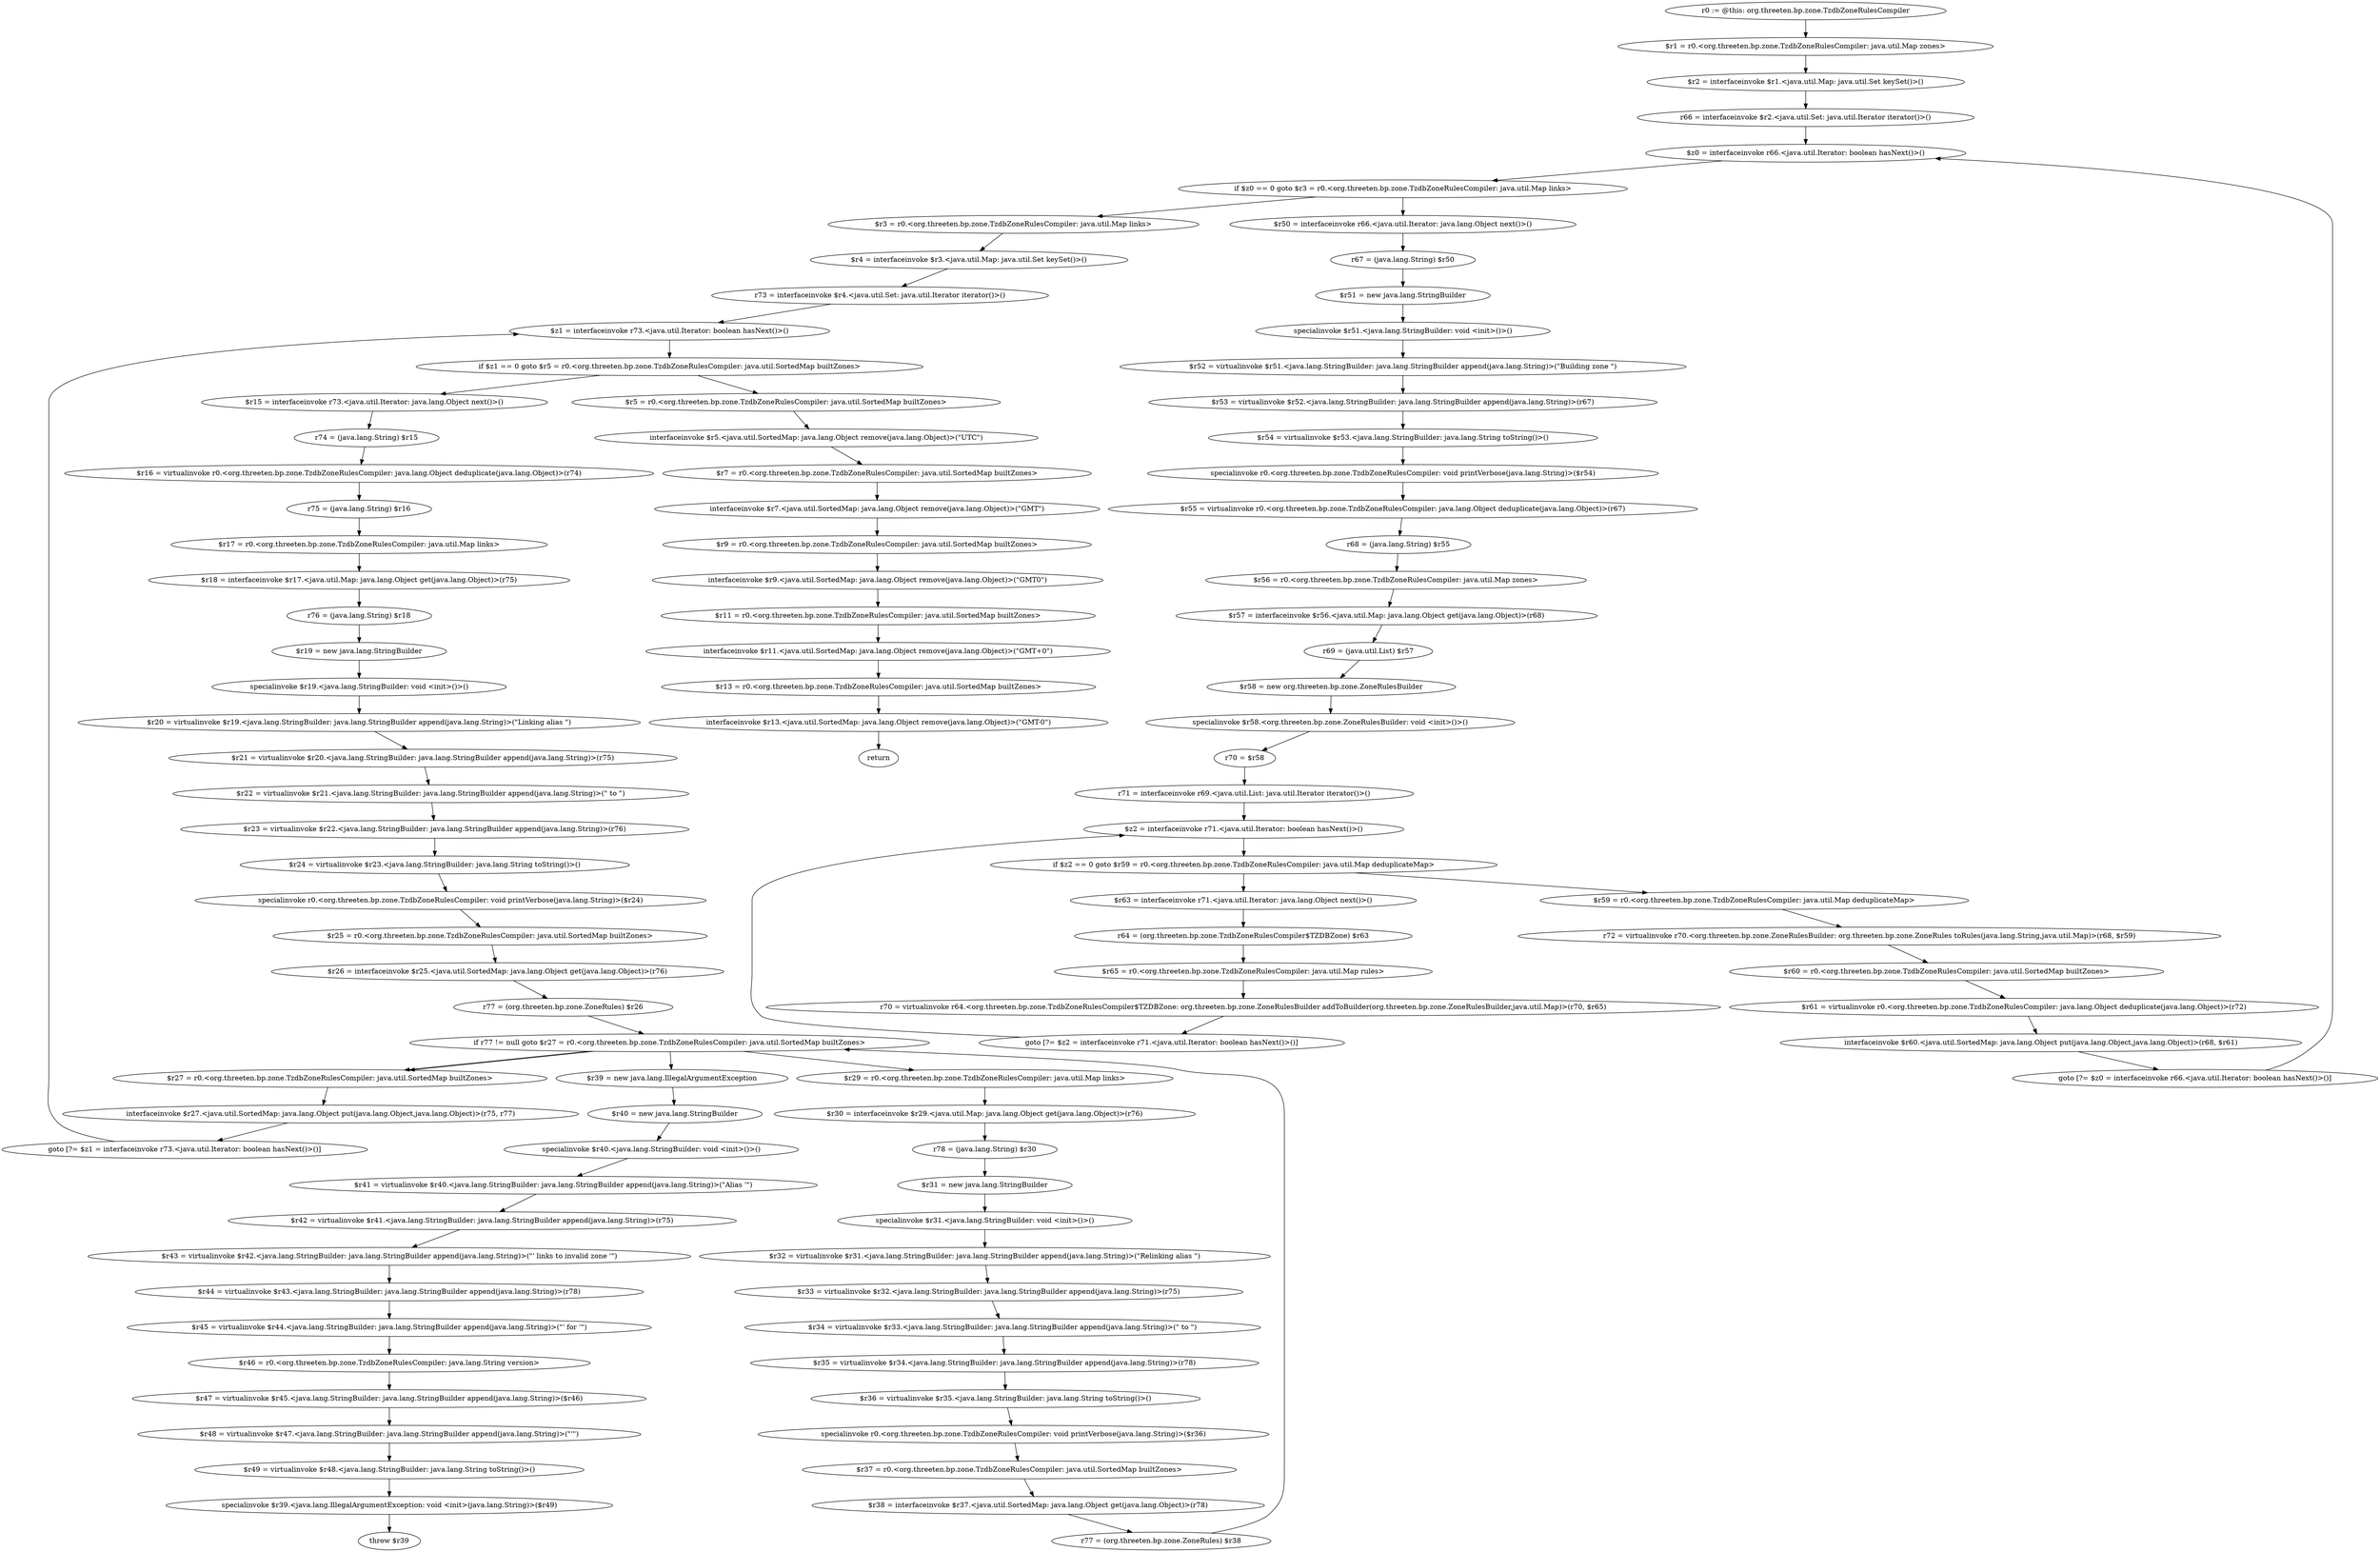 digraph "unitGraph" {
    "r0 := @this: org.threeten.bp.zone.TzdbZoneRulesCompiler"
    "$r1 = r0.<org.threeten.bp.zone.TzdbZoneRulesCompiler: java.util.Map zones>"
    "$r2 = interfaceinvoke $r1.<java.util.Map: java.util.Set keySet()>()"
    "r66 = interfaceinvoke $r2.<java.util.Set: java.util.Iterator iterator()>()"
    "$z0 = interfaceinvoke r66.<java.util.Iterator: boolean hasNext()>()"
    "if $z0 == 0 goto $r3 = r0.<org.threeten.bp.zone.TzdbZoneRulesCompiler: java.util.Map links>"
    "$r50 = interfaceinvoke r66.<java.util.Iterator: java.lang.Object next()>()"
    "r67 = (java.lang.String) $r50"
    "$r51 = new java.lang.StringBuilder"
    "specialinvoke $r51.<java.lang.StringBuilder: void <init>()>()"
    "$r52 = virtualinvoke $r51.<java.lang.StringBuilder: java.lang.StringBuilder append(java.lang.String)>(\"Building zone \")"
    "$r53 = virtualinvoke $r52.<java.lang.StringBuilder: java.lang.StringBuilder append(java.lang.String)>(r67)"
    "$r54 = virtualinvoke $r53.<java.lang.StringBuilder: java.lang.String toString()>()"
    "specialinvoke r0.<org.threeten.bp.zone.TzdbZoneRulesCompiler: void printVerbose(java.lang.String)>($r54)"
    "$r55 = virtualinvoke r0.<org.threeten.bp.zone.TzdbZoneRulesCompiler: java.lang.Object deduplicate(java.lang.Object)>(r67)"
    "r68 = (java.lang.String) $r55"
    "$r56 = r0.<org.threeten.bp.zone.TzdbZoneRulesCompiler: java.util.Map zones>"
    "$r57 = interfaceinvoke $r56.<java.util.Map: java.lang.Object get(java.lang.Object)>(r68)"
    "r69 = (java.util.List) $r57"
    "$r58 = new org.threeten.bp.zone.ZoneRulesBuilder"
    "specialinvoke $r58.<org.threeten.bp.zone.ZoneRulesBuilder: void <init>()>()"
    "r70 = $r58"
    "r71 = interfaceinvoke r69.<java.util.List: java.util.Iterator iterator()>()"
    "$z2 = interfaceinvoke r71.<java.util.Iterator: boolean hasNext()>()"
    "if $z2 == 0 goto $r59 = r0.<org.threeten.bp.zone.TzdbZoneRulesCompiler: java.util.Map deduplicateMap>"
    "$r63 = interfaceinvoke r71.<java.util.Iterator: java.lang.Object next()>()"
    "r64 = (org.threeten.bp.zone.TzdbZoneRulesCompiler$TZDBZone) $r63"
    "$r65 = r0.<org.threeten.bp.zone.TzdbZoneRulesCompiler: java.util.Map rules>"
    "r70 = virtualinvoke r64.<org.threeten.bp.zone.TzdbZoneRulesCompiler$TZDBZone: org.threeten.bp.zone.ZoneRulesBuilder addToBuilder(org.threeten.bp.zone.ZoneRulesBuilder,java.util.Map)>(r70, $r65)"
    "goto [?= $z2 = interfaceinvoke r71.<java.util.Iterator: boolean hasNext()>()]"
    "$r59 = r0.<org.threeten.bp.zone.TzdbZoneRulesCompiler: java.util.Map deduplicateMap>"
    "r72 = virtualinvoke r70.<org.threeten.bp.zone.ZoneRulesBuilder: org.threeten.bp.zone.ZoneRules toRules(java.lang.String,java.util.Map)>(r68, $r59)"
    "$r60 = r0.<org.threeten.bp.zone.TzdbZoneRulesCompiler: java.util.SortedMap builtZones>"
    "$r61 = virtualinvoke r0.<org.threeten.bp.zone.TzdbZoneRulesCompiler: java.lang.Object deduplicate(java.lang.Object)>(r72)"
    "interfaceinvoke $r60.<java.util.SortedMap: java.lang.Object put(java.lang.Object,java.lang.Object)>(r68, $r61)"
    "goto [?= $z0 = interfaceinvoke r66.<java.util.Iterator: boolean hasNext()>()]"
    "$r3 = r0.<org.threeten.bp.zone.TzdbZoneRulesCompiler: java.util.Map links>"
    "$r4 = interfaceinvoke $r3.<java.util.Map: java.util.Set keySet()>()"
    "r73 = interfaceinvoke $r4.<java.util.Set: java.util.Iterator iterator()>()"
    "$z1 = interfaceinvoke r73.<java.util.Iterator: boolean hasNext()>()"
    "if $z1 == 0 goto $r5 = r0.<org.threeten.bp.zone.TzdbZoneRulesCompiler: java.util.SortedMap builtZones>"
    "$r15 = interfaceinvoke r73.<java.util.Iterator: java.lang.Object next()>()"
    "r74 = (java.lang.String) $r15"
    "$r16 = virtualinvoke r0.<org.threeten.bp.zone.TzdbZoneRulesCompiler: java.lang.Object deduplicate(java.lang.Object)>(r74)"
    "r75 = (java.lang.String) $r16"
    "$r17 = r0.<org.threeten.bp.zone.TzdbZoneRulesCompiler: java.util.Map links>"
    "$r18 = interfaceinvoke $r17.<java.util.Map: java.lang.Object get(java.lang.Object)>(r75)"
    "r76 = (java.lang.String) $r18"
    "$r19 = new java.lang.StringBuilder"
    "specialinvoke $r19.<java.lang.StringBuilder: void <init>()>()"
    "$r20 = virtualinvoke $r19.<java.lang.StringBuilder: java.lang.StringBuilder append(java.lang.String)>(\"Linking alias \")"
    "$r21 = virtualinvoke $r20.<java.lang.StringBuilder: java.lang.StringBuilder append(java.lang.String)>(r75)"
    "$r22 = virtualinvoke $r21.<java.lang.StringBuilder: java.lang.StringBuilder append(java.lang.String)>(\" to \")"
    "$r23 = virtualinvoke $r22.<java.lang.StringBuilder: java.lang.StringBuilder append(java.lang.String)>(r76)"
    "$r24 = virtualinvoke $r23.<java.lang.StringBuilder: java.lang.String toString()>()"
    "specialinvoke r0.<org.threeten.bp.zone.TzdbZoneRulesCompiler: void printVerbose(java.lang.String)>($r24)"
    "$r25 = r0.<org.threeten.bp.zone.TzdbZoneRulesCompiler: java.util.SortedMap builtZones>"
    "$r26 = interfaceinvoke $r25.<java.util.SortedMap: java.lang.Object get(java.lang.Object)>(r76)"
    "r77 = (org.threeten.bp.zone.ZoneRules) $r26"
    "if r77 != null goto $r27 = r0.<org.threeten.bp.zone.TzdbZoneRulesCompiler: java.util.SortedMap builtZones>"
    "$r29 = r0.<org.threeten.bp.zone.TzdbZoneRulesCompiler: java.util.Map links>"
    "$r30 = interfaceinvoke $r29.<java.util.Map: java.lang.Object get(java.lang.Object)>(r76)"
    "r78 = (java.lang.String) $r30"
    "$r31 = new java.lang.StringBuilder"
    "specialinvoke $r31.<java.lang.StringBuilder: void <init>()>()"
    "$r32 = virtualinvoke $r31.<java.lang.StringBuilder: java.lang.StringBuilder append(java.lang.String)>(\"Relinking alias \")"
    "$r33 = virtualinvoke $r32.<java.lang.StringBuilder: java.lang.StringBuilder append(java.lang.String)>(r75)"
    "$r34 = virtualinvoke $r33.<java.lang.StringBuilder: java.lang.StringBuilder append(java.lang.String)>(\" to \")"
    "$r35 = virtualinvoke $r34.<java.lang.StringBuilder: java.lang.StringBuilder append(java.lang.String)>(r78)"
    "$r36 = virtualinvoke $r35.<java.lang.StringBuilder: java.lang.String toString()>()"
    "specialinvoke r0.<org.threeten.bp.zone.TzdbZoneRulesCompiler: void printVerbose(java.lang.String)>($r36)"
    "$r37 = r0.<org.threeten.bp.zone.TzdbZoneRulesCompiler: java.util.SortedMap builtZones>"
    "$r38 = interfaceinvoke $r37.<java.util.SortedMap: java.lang.Object get(java.lang.Object)>(r78)"
    "r77 = (org.threeten.bp.zone.ZoneRules) $r38"
    "$r39 = new java.lang.IllegalArgumentException"
    "$r40 = new java.lang.StringBuilder"
    "specialinvoke $r40.<java.lang.StringBuilder: void <init>()>()"
    "$r41 = virtualinvoke $r40.<java.lang.StringBuilder: java.lang.StringBuilder append(java.lang.String)>(\"Alias \'\")"
    "$r42 = virtualinvoke $r41.<java.lang.StringBuilder: java.lang.StringBuilder append(java.lang.String)>(r75)"
    "$r43 = virtualinvoke $r42.<java.lang.StringBuilder: java.lang.StringBuilder append(java.lang.String)>(\"\' links to invalid zone \'\")"
    "$r44 = virtualinvoke $r43.<java.lang.StringBuilder: java.lang.StringBuilder append(java.lang.String)>(r78)"
    "$r45 = virtualinvoke $r44.<java.lang.StringBuilder: java.lang.StringBuilder append(java.lang.String)>(\"\' for \'\")"
    "$r46 = r0.<org.threeten.bp.zone.TzdbZoneRulesCompiler: java.lang.String version>"
    "$r47 = virtualinvoke $r45.<java.lang.StringBuilder: java.lang.StringBuilder append(java.lang.String)>($r46)"
    "$r48 = virtualinvoke $r47.<java.lang.StringBuilder: java.lang.StringBuilder append(java.lang.String)>(\"\'\")"
    "$r49 = virtualinvoke $r48.<java.lang.StringBuilder: java.lang.String toString()>()"
    "specialinvoke $r39.<java.lang.IllegalArgumentException: void <init>(java.lang.String)>($r49)"
    "throw $r39"
    "$r27 = r0.<org.threeten.bp.zone.TzdbZoneRulesCompiler: java.util.SortedMap builtZones>"
    "interfaceinvoke $r27.<java.util.SortedMap: java.lang.Object put(java.lang.Object,java.lang.Object)>(r75, r77)"
    "goto [?= $z1 = interfaceinvoke r73.<java.util.Iterator: boolean hasNext()>()]"
    "$r5 = r0.<org.threeten.bp.zone.TzdbZoneRulesCompiler: java.util.SortedMap builtZones>"
    "interfaceinvoke $r5.<java.util.SortedMap: java.lang.Object remove(java.lang.Object)>(\"UTC\")"
    "$r7 = r0.<org.threeten.bp.zone.TzdbZoneRulesCompiler: java.util.SortedMap builtZones>"
    "interfaceinvoke $r7.<java.util.SortedMap: java.lang.Object remove(java.lang.Object)>(\"GMT\")"
    "$r9 = r0.<org.threeten.bp.zone.TzdbZoneRulesCompiler: java.util.SortedMap builtZones>"
    "interfaceinvoke $r9.<java.util.SortedMap: java.lang.Object remove(java.lang.Object)>(\"GMT0\")"
    "$r11 = r0.<org.threeten.bp.zone.TzdbZoneRulesCompiler: java.util.SortedMap builtZones>"
    "interfaceinvoke $r11.<java.util.SortedMap: java.lang.Object remove(java.lang.Object)>(\"GMT+0\")"
    "$r13 = r0.<org.threeten.bp.zone.TzdbZoneRulesCompiler: java.util.SortedMap builtZones>"
    "interfaceinvoke $r13.<java.util.SortedMap: java.lang.Object remove(java.lang.Object)>(\"GMT-0\")"
    "return"
    "r0 := @this: org.threeten.bp.zone.TzdbZoneRulesCompiler"->"$r1 = r0.<org.threeten.bp.zone.TzdbZoneRulesCompiler: java.util.Map zones>";
    "$r1 = r0.<org.threeten.bp.zone.TzdbZoneRulesCompiler: java.util.Map zones>"->"$r2 = interfaceinvoke $r1.<java.util.Map: java.util.Set keySet()>()";
    "$r2 = interfaceinvoke $r1.<java.util.Map: java.util.Set keySet()>()"->"r66 = interfaceinvoke $r2.<java.util.Set: java.util.Iterator iterator()>()";
    "r66 = interfaceinvoke $r2.<java.util.Set: java.util.Iterator iterator()>()"->"$z0 = interfaceinvoke r66.<java.util.Iterator: boolean hasNext()>()";
    "$z0 = interfaceinvoke r66.<java.util.Iterator: boolean hasNext()>()"->"if $z0 == 0 goto $r3 = r0.<org.threeten.bp.zone.TzdbZoneRulesCompiler: java.util.Map links>";
    "if $z0 == 0 goto $r3 = r0.<org.threeten.bp.zone.TzdbZoneRulesCompiler: java.util.Map links>"->"$r50 = interfaceinvoke r66.<java.util.Iterator: java.lang.Object next()>()";
    "if $z0 == 0 goto $r3 = r0.<org.threeten.bp.zone.TzdbZoneRulesCompiler: java.util.Map links>"->"$r3 = r0.<org.threeten.bp.zone.TzdbZoneRulesCompiler: java.util.Map links>";
    "$r50 = interfaceinvoke r66.<java.util.Iterator: java.lang.Object next()>()"->"r67 = (java.lang.String) $r50";
    "r67 = (java.lang.String) $r50"->"$r51 = new java.lang.StringBuilder";
    "$r51 = new java.lang.StringBuilder"->"specialinvoke $r51.<java.lang.StringBuilder: void <init>()>()";
    "specialinvoke $r51.<java.lang.StringBuilder: void <init>()>()"->"$r52 = virtualinvoke $r51.<java.lang.StringBuilder: java.lang.StringBuilder append(java.lang.String)>(\"Building zone \")";
    "$r52 = virtualinvoke $r51.<java.lang.StringBuilder: java.lang.StringBuilder append(java.lang.String)>(\"Building zone \")"->"$r53 = virtualinvoke $r52.<java.lang.StringBuilder: java.lang.StringBuilder append(java.lang.String)>(r67)";
    "$r53 = virtualinvoke $r52.<java.lang.StringBuilder: java.lang.StringBuilder append(java.lang.String)>(r67)"->"$r54 = virtualinvoke $r53.<java.lang.StringBuilder: java.lang.String toString()>()";
    "$r54 = virtualinvoke $r53.<java.lang.StringBuilder: java.lang.String toString()>()"->"specialinvoke r0.<org.threeten.bp.zone.TzdbZoneRulesCompiler: void printVerbose(java.lang.String)>($r54)";
    "specialinvoke r0.<org.threeten.bp.zone.TzdbZoneRulesCompiler: void printVerbose(java.lang.String)>($r54)"->"$r55 = virtualinvoke r0.<org.threeten.bp.zone.TzdbZoneRulesCompiler: java.lang.Object deduplicate(java.lang.Object)>(r67)";
    "$r55 = virtualinvoke r0.<org.threeten.bp.zone.TzdbZoneRulesCompiler: java.lang.Object deduplicate(java.lang.Object)>(r67)"->"r68 = (java.lang.String) $r55";
    "r68 = (java.lang.String) $r55"->"$r56 = r0.<org.threeten.bp.zone.TzdbZoneRulesCompiler: java.util.Map zones>";
    "$r56 = r0.<org.threeten.bp.zone.TzdbZoneRulesCompiler: java.util.Map zones>"->"$r57 = interfaceinvoke $r56.<java.util.Map: java.lang.Object get(java.lang.Object)>(r68)";
    "$r57 = interfaceinvoke $r56.<java.util.Map: java.lang.Object get(java.lang.Object)>(r68)"->"r69 = (java.util.List) $r57";
    "r69 = (java.util.List) $r57"->"$r58 = new org.threeten.bp.zone.ZoneRulesBuilder";
    "$r58 = new org.threeten.bp.zone.ZoneRulesBuilder"->"specialinvoke $r58.<org.threeten.bp.zone.ZoneRulesBuilder: void <init>()>()";
    "specialinvoke $r58.<org.threeten.bp.zone.ZoneRulesBuilder: void <init>()>()"->"r70 = $r58";
    "r70 = $r58"->"r71 = interfaceinvoke r69.<java.util.List: java.util.Iterator iterator()>()";
    "r71 = interfaceinvoke r69.<java.util.List: java.util.Iterator iterator()>()"->"$z2 = interfaceinvoke r71.<java.util.Iterator: boolean hasNext()>()";
    "$z2 = interfaceinvoke r71.<java.util.Iterator: boolean hasNext()>()"->"if $z2 == 0 goto $r59 = r0.<org.threeten.bp.zone.TzdbZoneRulesCompiler: java.util.Map deduplicateMap>";
    "if $z2 == 0 goto $r59 = r0.<org.threeten.bp.zone.TzdbZoneRulesCompiler: java.util.Map deduplicateMap>"->"$r63 = interfaceinvoke r71.<java.util.Iterator: java.lang.Object next()>()";
    "if $z2 == 0 goto $r59 = r0.<org.threeten.bp.zone.TzdbZoneRulesCompiler: java.util.Map deduplicateMap>"->"$r59 = r0.<org.threeten.bp.zone.TzdbZoneRulesCompiler: java.util.Map deduplicateMap>";
    "$r63 = interfaceinvoke r71.<java.util.Iterator: java.lang.Object next()>()"->"r64 = (org.threeten.bp.zone.TzdbZoneRulesCompiler$TZDBZone) $r63";
    "r64 = (org.threeten.bp.zone.TzdbZoneRulesCompiler$TZDBZone) $r63"->"$r65 = r0.<org.threeten.bp.zone.TzdbZoneRulesCompiler: java.util.Map rules>";
    "$r65 = r0.<org.threeten.bp.zone.TzdbZoneRulesCompiler: java.util.Map rules>"->"r70 = virtualinvoke r64.<org.threeten.bp.zone.TzdbZoneRulesCompiler$TZDBZone: org.threeten.bp.zone.ZoneRulesBuilder addToBuilder(org.threeten.bp.zone.ZoneRulesBuilder,java.util.Map)>(r70, $r65)";
    "r70 = virtualinvoke r64.<org.threeten.bp.zone.TzdbZoneRulesCompiler$TZDBZone: org.threeten.bp.zone.ZoneRulesBuilder addToBuilder(org.threeten.bp.zone.ZoneRulesBuilder,java.util.Map)>(r70, $r65)"->"goto [?= $z2 = interfaceinvoke r71.<java.util.Iterator: boolean hasNext()>()]";
    "goto [?= $z2 = interfaceinvoke r71.<java.util.Iterator: boolean hasNext()>()]"->"$z2 = interfaceinvoke r71.<java.util.Iterator: boolean hasNext()>()";
    "$r59 = r0.<org.threeten.bp.zone.TzdbZoneRulesCompiler: java.util.Map deduplicateMap>"->"r72 = virtualinvoke r70.<org.threeten.bp.zone.ZoneRulesBuilder: org.threeten.bp.zone.ZoneRules toRules(java.lang.String,java.util.Map)>(r68, $r59)";
    "r72 = virtualinvoke r70.<org.threeten.bp.zone.ZoneRulesBuilder: org.threeten.bp.zone.ZoneRules toRules(java.lang.String,java.util.Map)>(r68, $r59)"->"$r60 = r0.<org.threeten.bp.zone.TzdbZoneRulesCompiler: java.util.SortedMap builtZones>";
    "$r60 = r0.<org.threeten.bp.zone.TzdbZoneRulesCompiler: java.util.SortedMap builtZones>"->"$r61 = virtualinvoke r0.<org.threeten.bp.zone.TzdbZoneRulesCompiler: java.lang.Object deduplicate(java.lang.Object)>(r72)";
    "$r61 = virtualinvoke r0.<org.threeten.bp.zone.TzdbZoneRulesCompiler: java.lang.Object deduplicate(java.lang.Object)>(r72)"->"interfaceinvoke $r60.<java.util.SortedMap: java.lang.Object put(java.lang.Object,java.lang.Object)>(r68, $r61)";
    "interfaceinvoke $r60.<java.util.SortedMap: java.lang.Object put(java.lang.Object,java.lang.Object)>(r68, $r61)"->"goto [?= $z0 = interfaceinvoke r66.<java.util.Iterator: boolean hasNext()>()]";
    "goto [?= $z0 = interfaceinvoke r66.<java.util.Iterator: boolean hasNext()>()]"->"$z0 = interfaceinvoke r66.<java.util.Iterator: boolean hasNext()>()";
    "$r3 = r0.<org.threeten.bp.zone.TzdbZoneRulesCompiler: java.util.Map links>"->"$r4 = interfaceinvoke $r3.<java.util.Map: java.util.Set keySet()>()";
    "$r4 = interfaceinvoke $r3.<java.util.Map: java.util.Set keySet()>()"->"r73 = interfaceinvoke $r4.<java.util.Set: java.util.Iterator iterator()>()";
    "r73 = interfaceinvoke $r4.<java.util.Set: java.util.Iterator iterator()>()"->"$z1 = interfaceinvoke r73.<java.util.Iterator: boolean hasNext()>()";
    "$z1 = interfaceinvoke r73.<java.util.Iterator: boolean hasNext()>()"->"if $z1 == 0 goto $r5 = r0.<org.threeten.bp.zone.TzdbZoneRulesCompiler: java.util.SortedMap builtZones>";
    "if $z1 == 0 goto $r5 = r0.<org.threeten.bp.zone.TzdbZoneRulesCompiler: java.util.SortedMap builtZones>"->"$r15 = interfaceinvoke r73.<java.util.Iterator: java.lang.Object next()>()";
    "if $z1 == 0 goto $r5 = r0.<org.threeten.bp.zone.TzdbZoneRulesCompiler: java.util.SortedMap builtZones>"->"$r5 = r0.<org.threeten.bp.zone.TzdbZoneRulesCompiler: java.util.SortedMap builtZones>";
    "$r15 = interfaceinvoke r73.<java.util.Iterator: java.lang.Object next()>()"->"r74 = (java.lang.String) $r15";
    "r74 = (java.lang.String) $r15"->"$r16 = virtualinvoke r0.<org.threeten.bp.zone.TzdbZoneRulesCompiler: java.lang.Object deduplicate(java.lang.Object)>(r74)";
    "$r16 = virtualinvoke r0.<org.threeten.bp.zone.TzdbZoneRulesCompiler: java.lang.Object deduplicate(java.lang.Object)>(r74)"->"r75 = (java.lang.String) $r16";
    "r75 = (java.lang.String) $r16"->"$r17 = r0.<org.threeten.bp.zone.TzdbZoneRulesCompiler: java.util.Map links>";
    "$r17 = r0.<org.threeten.bp.zone.TzdbZoneRulesCompiler: java.util.Map links>"->"$r18 = interfaceinvoke $r17.<java.util.Map: java.lang.Object get(java.lang.Object)>(r75)";
    "$r18 = interfaceinvoke $r17.<java.util.Map: java.lang.Object get(java.lang.Object)>(r75)"->"r76 = (java.lang.String) $r18";
    "r76 = (java.lang.String) $r18"->"$r19 = new java.lang.StringBuilder";
    "$r19 = new java.lang.StringBuilder"->"specialinvoke $r19.<java.lang.StringBuilder: void <init>()>()";
    "specialinvoke $r19.<java.lang.StringBuilder: void <init>()>()"->"$r20 = virtualinvoke $r19.<java.lang.StringBuilder: java.lang.StringBuilder append(java.lang.String)>(\"Linking alias \")";
    "$r20 = virtualinvoke $r19.<java.lang.StringBuilder: java.lang.StringBuilder append(java.lang.String)>(\"Linking alias \")"->"$r21 = virtualinvoke $r20.<java.lang.StringBuilder: java.lang.StringBuilder append(java.lang.String)>(r75)";
    "$r21 = virtualinvoke $r20.<java.lang.StringBuilder: java.lang.StringBuilder append(java.lang.String)>(r75)"->"$r22 = virtualinvoke $r21.<java.lang.StringBuilder: java.lang.StringBuilder append(java.lang.String)>(\" to \")";
    "$r22 = virtualinvoke $r21.<java.lang.StringBuilder: java.lang.StringBuilder append(java.lang.String)>(\" to \")"->"$r23 = virtualinvoke $r22.<java.lang.StringBuilder: java.lang.StringBuilder append(java.lang.String)>(r76)";
    "$r23 = virtualinvoke $r22.<java.lang.StringBuilder: java.lang.StringBuilder append(java.lang.String)>(r76)"->"$r24 = virtualinvoke $r23.<java.lang.StringBuilder: java.lang.String toString()>()";
    "$r24 = virtualinvoke $r23.<java.lang.StringBuilder: java.lang.String toString()>()"->"specialinvoke r0.<org.threeten.bp.zone.TzdbZoneRulesCompiler: void printVerbose(java.lang.String)>($r24)";
    "specialinvoke r0.<org.threeten.bp.zone.TzdbZoneRulesCompiler: void printVerbose(java.lang.String)>($r24)"->"$r25 = r0.<org.threeten.bp.zone.TzdbZoneRulesCompiler: java.util.SortedMap builtZones>";
    "$r25 = r0.<org.threeten.bp.zone.TzdbZoneRulesCompiler: java.util.SortedMap builtZones>"->"$r26 = interfaceinvoke $r25.<java.util.SortedMap: java.lang.Object get(java.lang.Object)>(r76)";
    "$r26 = interfaceinvoke $r25.<java.util.SortedMap: java.lang.Object get(java.lang.Object)>(r76)"->"r77 = (org.threeten.bp.zone.ZoneRules) $r26";
    "r77 = (org.threeten.bp.zone.ZoneRules) $r26"->"if r77 != null goto $r27 = r0.<org.threeten.bp.zone.TzdbZoneRulesCompiler: java.util.SortedMap builtZones>";
    "if r77 != null goto $r27 = r0.<org.threeten.bp.zone.TzdbZoneRulesCompiler: java.util.SortedMap builtZones>"->"$r29 = r0.<org.threeten.bp.zone.TzdbZoneRulesCompiler: java.util.Map links>";
    "if r77 != null goto $r27 = r0.<org.threeten.bp.zone.TzdbZoneRulesCompiler: java.util.SortedMap builtZones>"->"$r27 = r0.<org.threeten.bp.zone.TzdbZoneRulesCompiler: java.util.SortedMap builtZones>";
    "$r29 = r0.<org.threeten.bp.zone.TzdbZoneRulesCompiler: java.util.Map links>"->"$r30 = interfaceinvoke $r29.<java.util.Map: java.lang.Object get(java.lang.Object)>(r76)";
    "$r30 = interfaceinvoke $r29.<java.util.Map: java.lang.Object get(java.lang.Object)>(r76)"->"r78 = (java.lang.String) $r30";
    "r78 = (java.lang.String) $r30"->"$r31 = new java.lang.StringBuilder";
    "$r31 = new java.lang.StringBuilder"->"specialinvoke $r31.<java.lang.StringBuilder: void <init>()>()";
    "specialinvoke $r31.<java.lang.StringBuilder: void <init>()>()"->"$r32 = virtualinvoke $r31.<java.lang.StringBuilder: java.lang.StringBuilder append(java.lang.String)>(\"Relinking alias \")";
    "$r32 = virtualinvoke $r31.<java.lang.StringBuilder: java.lang.StringBuilder append(java.lang.String)>(\"Relinking alias \")"->"$r33 = virtualinvoke $r32.<java.lang.StringBuilder: java.lang.StringBuilder append(java.lang.String)>(r75)";
    "$r33 = virtualinvoke $r32.<java.lang.StringBuilder: java.lang.StringBuilder append(java.lang.String)>(r75)"->"$r34 = virtualinvoke $r33.<java.lang.StringBuilder: java.lang.StringBuilder append(java.lang.String)>(\" to \")";
    "$r34 = virtualinvoke $r33.<java.lang.StringBuilder: java.lang.StringBuilder append(java.lang.String)>(\" to \")"->"$r35 = virtualinvoke $r34.<java.lang.StringBuilder: java.lang.StringBuilder append(java.lang.String)>(r78)";
    "$r35 = virtualinvoke $r34.<java.lang.StringBuilder: java.lang.StringBuilder append(java.lang.String)>(r78)"->"$r36 = virtualinvoke $r35.<java.lang.StringBuilder: java.lang.String toString()>()";
    "$r36 = virtualinvoke $r35.<java.lang.StringBuilder: java.lang.String toString()>()"->"specialinvoke r0.<org.threeten.bp.zone.TzdbZoneRulesCompiler: void printVerbose(java.lang.String)>($r36)";
    "specialinvoke r0.<org.threeten.bp.zone.TzdbZoneRulesCompiler: void printVerbose(java.lang.String)>($r36)"->"$r37 = r0.<org.threeten.bp.zone.TzdbZoneRulesCompiler: java.util.SortedMap builtZones>";
    "$r37 = r0.<org.threeten.bp.zone.TzdbZoneRulesCompiler: java.util.SortedMap builtZones>"->"$r38 = interfaceinvoke $r37.<java.util.SortedMap: java.lang.Object get(java.lang.Object)>(r78)";
    "$r38 = interfaceinvoke $r37.<java.util.SortedMap: java.lang.Object get(java.lang.Object)>(r78)"->"r77 = (org.threeten.bp.zone.ZoneRules) $r38";
    "r77 = (org.threeten.bp.zone.ZoneRules) $r38"->"if r77 != null goto $r27 = r0.<org.threeten.bp.zone.TzdbZoneRulesCompiler: java.util.SortedMap builtZones>";
    "if r77 != null goto $r27 = r0.<org.threeten.bp.zone.TzdbZoneRulesCompiler: java.util.SortedMap builtZones>"->"$r39 = new java.lang.IllegalArgumentException";
    "if r77 != null goto $r27 = r0.<org.threeten.bp.zone.TzdbZoneRulesCompiler: java.util.SortedMap builtZones>"->"$r27 = r0.<org.threeten.bp.zone.TzdbZoneRulesCompiler: java.util.SortedMap builtZones>";
    "$r39 = new java.lang.IllegalArgumentException"->"$r40 = new java.lang.StringBuilder";
    "$r40 = new java.lang.StringBuilder"->"specialinvoke $r40.<java.lang.StringBuilder: void <init>()>()";
    "specialinvoke $r40.<java.lang.StringBuilder: void <init>()>()"->"$r41 = virtualinvoke $r40.<java.lang.StringBuilder: java.lang.StringBuilder append(java.lang.String)>(\"Alias \'\")";
    "$r41 = virtualinvoke $r40.<java.lang.StringBuilder: java.lang.StringBuilder append(java.lang.String)>(\"Alias \'\")"->"$r42 = virtualinvoke $r41.<java.lang.StringBuilder: java.lang.StringBuilder append(java.lang.String)>(r75)";
    "$r42 = virtualinvoke $r41.<java.lang.StringBuilder: java.lang.StringBuilder append(java.lang.String)>(r75)"->"$r43 = virtualinvoke $r42.<java.lang.StringBuilder: java.lang.StringBuilder append(java.lang.String)>(\"\' links to invalid zone \'\")";
    "$r43 = virtualinvoke $r42.<java.lang.StringBuilder: java.lang.StringBuilder append(java.lang.String)>(\"\' links to invalid zone \'\")"->"$r44 = virtualinvoke $r43.<java.lang.StringBuilder: java.lang.StringBuilder append(java.lang.String)>(r78)";
    "$r44 = virtualinvoke $r43.<java.lang.StringBuilder: java.lang.StringBuilder append(java.lang.String)>(r78)"->"$r45 = virtualinvoke $r44.<java.lang.StringBuilder: java.lang.StringBuilder append(java.lang.String)>(\"\' for \'\")";
    "$r45 = virtualinvoke $r44.<java.lang.StringBuilder: java.lang.StringBuilder append(java.lang.String)>(\"\' for \'\")"->"$r46 = r0.<org.threeten.bp.zone.TzdbZoneRulesCompiler: java.lang.String version>";
    "$r46 = r0.<org.threeten.bp.zone.TzdbZoneRulesCompiler: java.lang.String version>"->"$r47 = virtualinvoke $r45.<java.lang.StringBuilder: java.lang.StringBuilder append(java.lang.String)>($r46)";
    "$r47 = virtualinvoke $r45.<java.lang.StringBuilder: java.lang.StringBuilder append(java.lang.String)>($r46)"->"$r48 = virtualinvoke $r47.<java.lang.StringBuilder: java.lang.StringBuilder append(java.lang.String)>(\"\'\")";
    "$r48 = virtualinvoke $r47.<java.lang.StringBuilder: java.lang.StringBuilder append(java.lang.String)>(\"\'\")"->"$r49 = virtualinvoke $r48.<java.lang.StringBuilder: java.lang.String toString()>()";
    "$r49 = virtualinvoke $r48.<java.lang.StringBuilder: java.lang.String toString()>()"->"specialinvoke $r39.<java.lang.IllegalArgumentException: void <init>(java.lang.String)>($r49)";
    "specialinvoke $r39.<java.lang.IllegalArgumentException: void <init>(java.lang.String)>($r49)"->"throw $r39";
    "$r27 = r0.<org.threeten.bp.zone.TzdbZoneRulesCompiler: java.util.SortedMap builtZones>"->"interfaceinvoke $r27.<java.util.SortedMap: java.lang.Object put(java.lang.Object,java.lang.Object)>(r75, r77)";
    "interfaceinvoke $r27.<java.util.SortedMap: java.lang.Object put(java.lang.Object,java.lang.Object)>(r75, r77)"->"goto [?= $z1 = interfaceinvoke r73.<java.util.Iterator: boolean hasNext()>()]";
    "goto [?= $z1 = interfaceinvoke r73.<java.util.Iterator: boolean hasNext()>()]"->"$z1 = interfaceinvoke r73.<java.util.Iterator: boolean hasNext()>()";
    "$r5 = r0.<org.threeten.bp.zone.TzdbZoneRulesCompiler: java.util.SortedMap builtZones>"->"interfaceinvoke $r5.<java.util.SortedMap: java.lang.Object remove(java.lang.Object)>(\"UTC\")";
    "interfaceinvoke $r5.<java.util.SortedMap: java.lang.Object remove(java.lang.Object)>(\"UTC\")"->"$r7 = r0.<org.threeten.bp.zone.TzdbZoneRulesCompiler: java.util.SortedMap builtZones>";
    "$r7 = r0.<org.threeten.bp.zone.TzdbZoneRulesCompiler: java.util.SortedMap builtZones>"->"interfaceinvoke $r7.<java.util.SortedMap: java.lang.Object remove(java.lang.Object)>(\"GMT\")";
    "interfaceinvoke $r7.<java.util.SortedMap: java.lang.Object remove(java.lang.Object)>(\"GMT\")"->"$r9 = r0.<org.threeten.bp.zone.TzdbZoneRulesCompiler: java.util.SortedMap builtZones>";
    "$r9 = r0.<org.threeten.bp.zone.TzdbZoneRulesCompiler: java.util.SortedMap builtZones>"->"interfaceinvoke $r9.<java.util.SortedMap: java.lang.Object remove(java.lang.Object)>(\"GMT0\")";
    "interfaceinvoke $r9.<java.util.SortedMap: java.lang.Object remove(java.lang.Object)>(\"GMT0\")"->"$r11 = r0.<org.threeten.bp.zone.TzdbZoneRulesCompiler: java.util.SortedMap builtZones>";
    "$r11 = r0.<org.threeten.bp.zone.TzdbZoneRulesCompiler: java.util.SortedMap builtZones>"->"interfaceinvoke $r11.<java.util.SortedMap: java.lang.Object remove(java.lang.Object)>(\"GMT+0\")";
    "interfaceinvoke $r11.<java.util.SortedMap: java.lang.Object remove(java.lang.Object)>(\"GMT+0\")"->"$r13 = r0.<org.threeten.bp.zone.TzdbZoneRulesCompiler: java.util.SortedMap builtZones>";
    "$r13 = r0.<org.threeten.bp.zone.TzdbZoneRulesCompiler: java.util.SortedMap builtZones>"->"interfaceinvoke $r13.<java.util.SortedMap: java.lang.Object remove(java.lang.Object)>(\"GMT-0\")";
    "interfaceinvoke $r13.<java.util.SortedMap: java.lang.Object remove(java.lang.Object)>(\"GMT-0\")"->"return";
}
